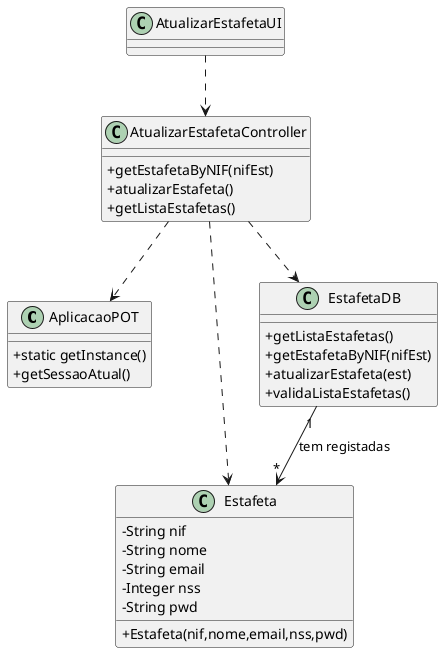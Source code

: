@startuml
skinparam classAttributeIconSize 0

class AplicacaoPOT
{
  +static getInstance()
  +getSessaoAtual()
}

class Estafeta {
  -String nif
  -String nome
  -String email
  -Integer nss
  -String pwd
  +Estafeta(nif,nome,email,nss,pwd)
}

class EstafetaDB {
  +getListaEstafetas()
  +getEstafetaByNIF(nifEst)
  +atualizarEstafeta(est)
  +validaListaEstafetas()
}

class AtualizarEstafetaController {
    +getEstafetaByNIF(nifEst)
    +atualizarEstafeta()
    +getListaEstafetas()
}

class AtualizarEstafetaUI {
}

AtualizarEstafetaUI ..> AtualizarEstafetaController
AtualizarEstafetaController ..> EstafetaDB
AtualizarEstafetaController ..> Estafeta
AtualizarEstafetaController ..> AplicacaoPOT

EstafetaDB "1" --> "*" Estafeta : tem registadas

@enduml
